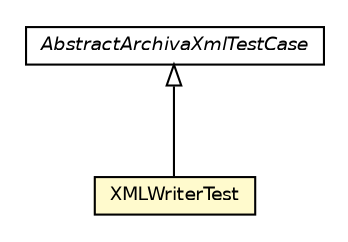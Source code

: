 #!/usr/local/bin/dot
#
# Class diagram 
# Generated by UmlGraph version 4.6 (http://www.spinellis.gr/sw/umlgraph)
#

digraph G {
	edge [fontname="Helvetica",fontsize=10,labelfontname="Helvetica",labelfontsize=10];
	node [fontname="Helvetica",fontsize=10,shape=plaintext];
	// org.apache.maven.archiva.xml.XMLWriterTest
	c16305 [label=<<table border="0" cellborder="1" cellspacing="0" cellpadding="2" port="p" bgcolor="lemonChiffon" href="./XMLWriterTest.html">
		<tr><td><table border="0" cellspacing="0" cellpadding="1">
			<tr><td> XMLWriterTest </td></tr>
		</table></td></tr>
		</table>>, fontname="Helvetica", fontcolor="black", fontsize=9.0];
	// org.apache.maven.archiva.xml.AbstractArchivaXmlTestCase
	c16309 [label=<<table border="0" cellborder="1" cellspacing="0" cellpadding="2" port="p" href="./AbstractArchivaXmlTestCase.html">
		<tr><td><table border="0" cellspacing="0" cellpadding="1">
			<tr><td><font face="Helvetica-Oblique"> AbstractArchivaXmlTestCase </font></td></tr>
		</table></td></tr>
		</table>>, fontname="Helvetica", fontcolor="black", fontsize=9.0];
	//org.apache.maven.archiva.xml.XMLWriterTest extends org.apache.maven.archiva.xml.AbstractArchivaXmlTestCase
	c16309:p -> c16305:p [dir=back,arrowtail=empty];
}

